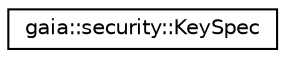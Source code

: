 digraph G
{
  edge [fontname="Helvetica",fontsize="10",labelfontname="Helvetica",labelfontsize="10"];
  node [fontname="Helvetica",fontsize="10",shape=record];
  rankdir=LR;
  Node1 [label="gaia::security::KeySpec",height=0.2,width=0.4,color="black", fillcolor="white", style="filled",URL="$d3/deb/classgaia_1_1security_1_1_key_spec.html"];
}
